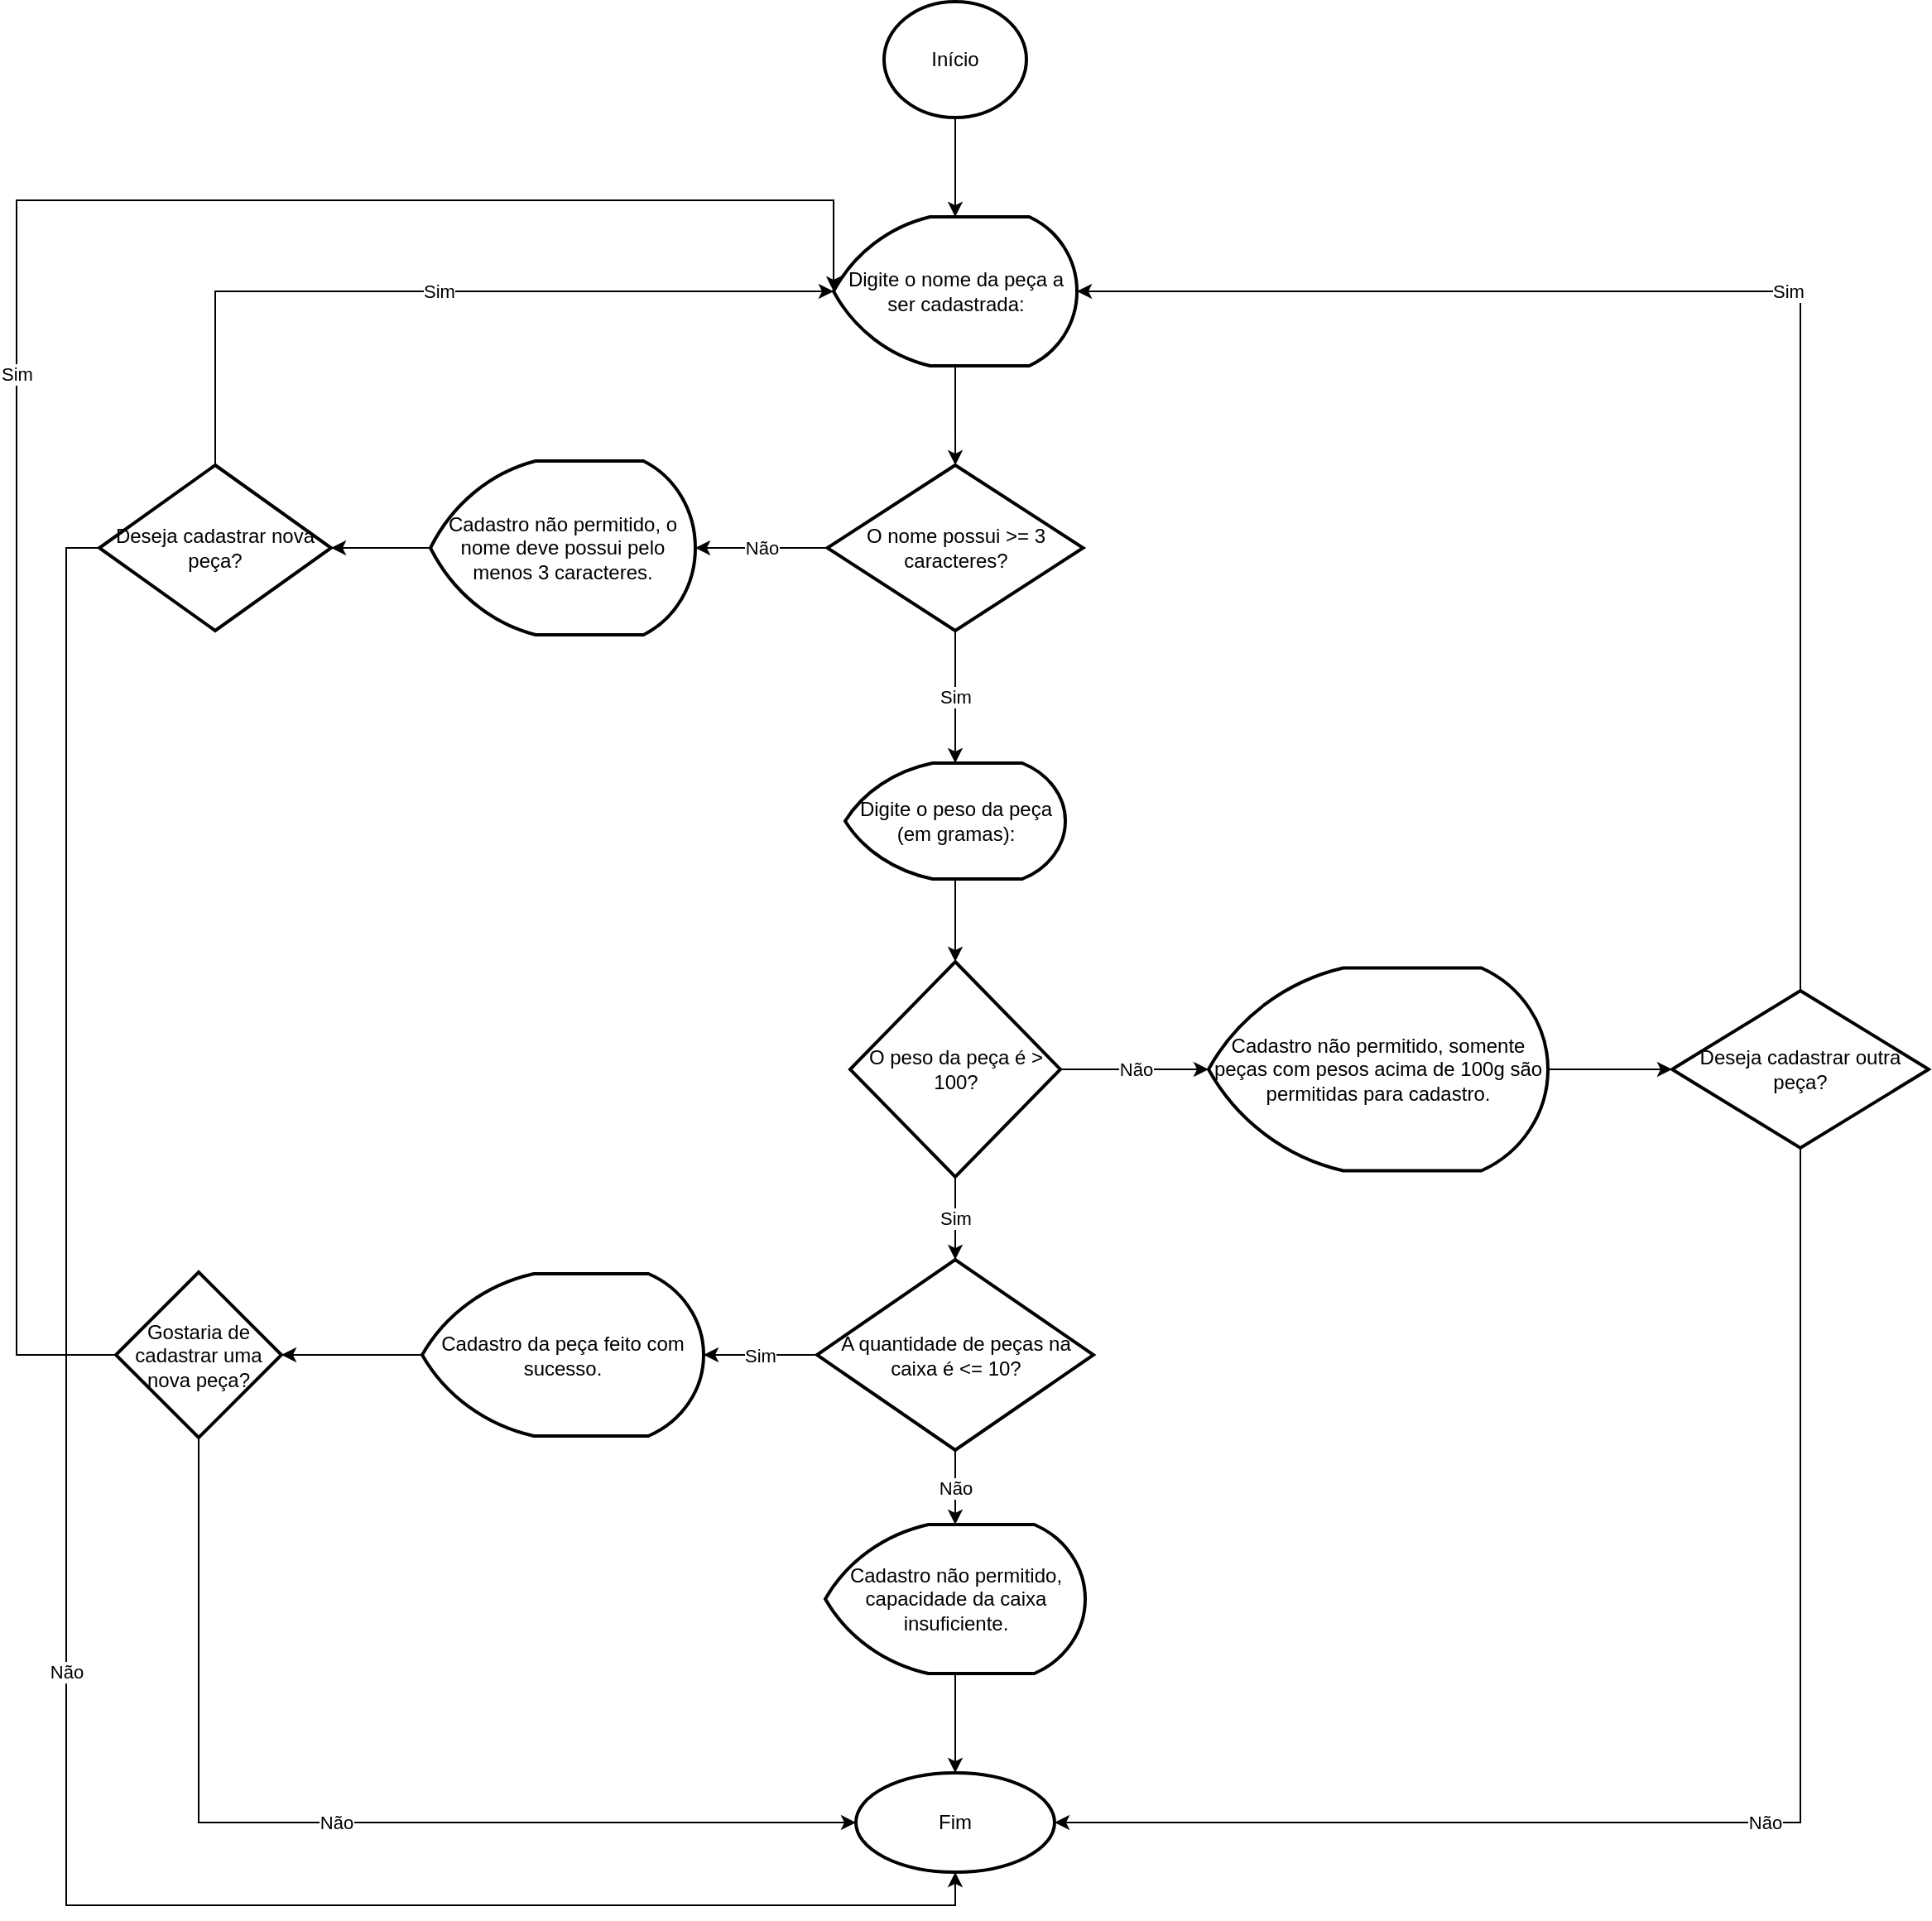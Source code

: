 <mxfile version="20.1.4" type="device"><diagram id="Ky8Z9CV2ok49FBOvsKEb" name="Página-1"><mxGraphModel dx="1582" dy="391" grid="1" gridSize="10" guides="1" tooltips="1" connect="1" arrows="1" fold="1" page="1" pageScale="1" pageWidth="827" pageHeight="1169" math="0" shadow="0"><root><mxCell id="0"/><mxCell id="1" parent="0"/><mxCell id="shLhm-EKQ7k2_f16H460-3" style="edgeStyle=orthogonalEdgeStyle;rounded=0;orthogonalLoop=1;jettySize=auto;html=1;exitX=0.5;exitY=1;exitDx=0;exitDy=0;exitPerimeter=0;entryX=0.5;entryY=0;entryDx=0;entryDy=0;entryPerimeter=0;" edge="1" parent="1" source="shLhm-EKQ7k2_f16H460-1" target="shLhm-EKQ7k2_f16H460-2"><mxGeometry relative="1" as="geometry"/></mxCell><mxCell id="shLhm-EKQ7k2_f16H460-1" value="Início" style="strokeWidth=2;html=1;shape=mxgraph.flowchart.start_2;whiteSpace=wrap;" vertex="1" parent="1"><mxGeometry x="364" y="10" width="86" height="70" as="geometry"/></mxCell><mxCell id="shLhm-EKQ7k2_f16H460-5" value="" style="edgeStyle=orthogonalEdgeStyle;rounded=0;orthogonalLoop=1;jettySize=auto;html=1;" edge="1" parent="1" source="shLhm-EKQ7k2_f16H460-2" target="shLhm-EKQ7k2_f16H460-4"><mxGeometry relative="1" as="geometry"/></mxCell><mxCell id="shLhm-EKQ7k2_f16H460-2" value="Digite o nome da peça a ser cadastrada:" style="strokeWidth=2;html=1;shape=mxgraph.flowchart.display;whiteSpace=wrap;" vertex="1" parent="1"><mxGeometry x="333.5" y="140" width="147" height="90" as="geometry"/></mxCell><mxCell id="shLhm-EKQ7k2_f16H460-7" value="Não" style="edgeStyle=orthogonalEdgeStyle;rounded=0;orthogonalLoop=1;jettySize=auto;html=1;exitX=0;exitY=0.5;exitDx=0;exitDy=0;" edge="1" parent="1" source="shLhm-EKQ7k2_f16H460-4" target="shLhm-EKQ7k2_f16H460-6"><mxGeometry relative="1" as="geometry"/></mxCell><mxCell id="shLhm-EKQ7k2_f16H460-14" value="Sim" style="edgeStyle=orthogonalEdgeStyle;rounded=0;orthogonalLoop=1;jettySize=auto;html=1;exitX=0.5;exitY=1;exitDx=0;exitDy=0;entryX=0.5;entryY=0;entryDx=0;entryDy=0;entryPerimeter=0;" edge="1" parent="1" source="shLhm-EKQ7k2_f16H460-4" target="shLhm-EKQ7k2_f16H460-13"><mxGeometry relative="1" as="geometry"/></mxCell><mxCell id="shLhm-EKQ7k2_f16H460-4" value="O nome possui &amp;gt;= 3 caracteres?" style="rhombus;whiteSpace=wrap;html=1;strokeWidth=2;" vertex="1" parent="1"><mxGeometry x="329.75" y="290" width="154.5" height="100" as="geometry"/></mxCell><mxCell id="shLhm-EKQ7k2_f16H460-9" value="" style="edgeStyle=orthogonalEdgeStyle;rounded=0;orthogonalLoop=1;jettySize=auto;html=1;" edge="1" parent="1" source="shLhm-EKQ7k2_f16H460-6" target="shLhm-EKQ7k2_f16H460-8"><mxGeometry relative="1" as="geometry"/></mxCell><mxCell id="shLhm-EKQ7k2_f16H460-6" value="Cadastro não permitido, o nome deve possui pelo menos 3 caracteres." style="strokeWidth=2;html=1;shape=mxgraph.flowchart.display;whiteSpace=wrap;" vertex="1" parent="1"><mxGeometry x="90" y="287.5" width="160" height="105" as="geometry"/></mxCell><mxCell id="shLhm-EKQ7k2_f16H460-10" value="Sim" style="edgeStyle=orthogonalEdgeStyle;rounded=0;orthogonalLoop=1;jettySize=auto;html=1;exitX=0.5;exitY=0;exitDx=0;exitDy=0;entryX=0;entryY=0.5;entryDx=0;entryDy=0;entryPerimeter=0;" edge="1" parent="1" source="shLhm-EKQ7k2_f16H460-8" target="shLhm-EKQ7k2_f16H460-2"><mxGeometry relative="1" as="geometry"/></mxCell><mxCell id="shLhm-EKQ7k2_f16H460-41" value="Não" style="edgeStyle=orthogonalEdgeStyle;rounded=0;orthogonalLoop=1;jettySize=auto;html=1;exitX=0;exitY=0.5;exitDx=0;exitDy=0;entryX=0.5;entryY=1;entryDx=0;entryDy=0;" edge="1" parent="1" source="shLhm-EKQ7k2_f16H460-8" target="shLhm-EKQ7k2_f16H460-37"><mxGeometry relative="1" as="geometry"/></mxCell><mxCell id="shLhm-EKQ7k2_f16H460-8" value="Deseja cadastrar nova peça?" style="rhombus;whiteSpace=wrap;html=1;strokeWidth=2;" vertex="1" parent="1"><mxGeometry x="-110" y="290" width="140" height="100" as="geometry"/></mxCell><mxCell id="shLhm-EKQ7k2_f16H460-16" value="" style="edgeStyle=orthogonalEdgeStyle;rounded=0;orthogonalLoop=1;jettySize=auto;html=1;" edge="1" parent="1" source="shLhm-EKQ7k2_f16H460-13" target="shLhm-EKQ7k2_f16H460-15"><mxGeometry relative="1" as="geometry"/></mxCell><mxCell id="shLhm-EKQ7k2_f16H460-13" value="Digite o peso da peça (em gramas):" style="strokeWidth=2;html=1;shape=mxgraph.flowchart.display;whiteSpace=wrap;" vertex="1" parent="1"><mxGeometry x="340.5" y="470" width="133" height="70" as="geometry"/></mxCell><mxCell id="shLhm-EKQ7k2_f16H460-25" value="Sim" style="edgeStyle=orthogonalEdgeStyle;rounded=0;orthogonalLoop=1;jettySize=auto;html=1;" edge="1" parent="1" source="shLhm-EKQ7k2_f16H460-15" target="shLhm-EKQ7k2_f16H460-24"><mxGeometry relative="1" as="geometry"/></mxCell><mxCell id="shLhm-EKQ7k2_f16H460-26" value="Não" style="edgeStyle=orthogonalEdgeStyle;rounded=0;orthogonalLoop=1;jettySize=auto;html=1;exitX=1;exitY=0.5;exitDx=0;exitDy=0;entryX=0;entryY=0.5;entryDx=0;entryDy=0;entryPerimeter=0;" edge="1" parent="1" source="shLhm-EKQ7k2_f16H460-15" target="shLhm-EKQ7k2_f16H460-17"><mxGeometry relative="1" as="geometry"/></mxCell><mxCell id="shLhm-EKQ7k2_f16H460-15" value="O peso da peça é &amp;gt; 100?" style="rhombus;whiteSpace=wrap;html=1;strokeWidth=2;" vertex="1" parent="1"><mxGeometry x="343.5" y="590" width="127" height="130" as="geometry"/></mxCell><mxCell id="shLhm-EKQ7k2_f16H460-27" style="edgeStyle=orthogonalEdgeStyle;rounded=0;orthogonalLoop=1;jettySize=auto;html=1;exitX=1;exitY=0.5;exitDx=0;exitDy=0;exitPerimeter=0;entryX=0;entryY=0.5;entryDx=0;entryDy=0;" edge="1" parent="1" source="shLhm-EKQ7k2_f16H460-17" target="shLhm-EKQ7k2_f16H460-18"><mxGeometry relative="1" as="geometry"/></mxCell><mxCell id="shLhm-EKQ7k2_f16H460-17" value="Cadastro não permitido, somente peças com pesos acima de 100g são permitidas para cadastro." style="strokeWidth=2;html=1;shape=mxgraph.flowchart.display;whiteSpace=wrap;" vertex="1" parent="1"><mxGeometry x="560" y="593.75" width="205" height="122.5" as="geometry"/></mxCell><mxCell id="shLhm-EKQ7k2_f16H460-28" value="Sim" style="edgeStyle=orthogonalEdgeStyle;rounded=0;orthogonalLoop=1;jettySize=auto;html=1;exitX=0.5;exitY=0;exitDx=0;exitDy=0;entryX=1;entryY=0.5;entryDx=0;entryDy=0;entryPerimeter=0;" edge="1" parent="1" source="shLhm-EKQ7k2_f16H460-18" target="shLhm-EKQ7k2_f16H460-2"><mxGeometry relative="1" as="geometry"/></mxCell><mxCell id="shLhm-EKQ7k2_f16H460-40" value="Não" style="edgeStyle=orthogonalEdgeStyle;rounded=0;orthogonalLoop=1;jettySize=auto;html=1;exitX=0.5;exitY=1;exitDx=0;exitDy=0;entryX=1;entryY=0.5;entryDx=0;entryDy=0;" edge="1" parent="1" source="shLhm-EKQ7k2_f16H460-18" target="shLhm-EKQ7k2_f16H460-37"><mxGeometry relative="1" as="geometry"/></mxCell><mxCell id="shLhm-EKQ7k2_f16H460-18" value="Deseja cadastrar outra peça?" style="rhombus;whiteSpace=wrap;html=1;strokeWidth=2;" vertex="1" parent="1"><mxGeometry x="840" y="607.5" width="155" height="95" as="geometry"/></mxCell><mxCell id="shLhm-EKQ7k2_f16H460-30" value="Sim" style="edgeStyle=orthogonalEdgeStyle;rounded=0;orthogonalLoop=1;jettySize=auto;html=1;exitX=0;exitY=0.5;exitDx=0;exitDy=0;entryX=1;entryY=0.5;entryDx=0;entryDy=0;entryPerimeter=0;" edge="1" parent="1" source="shLhm-EKQ7k2_f16H460-24" target="shLhm-EKQ7k2_f16H460-29"><mxGeometry relative="1" as="geometry"/></mxCell><mxCell id="shLhm-EKQ7k2_f16H460-36" value="Não" style="edgeStyle=orthogonalEdgeStyle;rounded=0;orthogonalLoop=1;jettySize=auto;html=1;exitX=0.5;exitY=1;exitDx=0;exitDy=0;entryX=0.5;entryY=0;entryDx=0;entryDy=0;entryPerimeter=0;" edge="1" parent="1" source="shLhm-EKQ7k2_f16H460-24" target="shLhm-EKQ7k2_f16H460-35"><mxGeometry relative="1" as="geometry"/></mxCell><mxCell id="shLhm-EKQ7k2_f16H460-24" value="A quantidade de peças na caixa é &amp;lt;= 10?" style="rhombus;whiteSpace=wrap;html=1;strokeWidth=2;" vertex="1" parent="1"><mxGeometry x="323.5" y="770" width="167" height="115" as="geometry"/></mxCell><mxCell id="shLhm-EKQ7k2_f16H460-32" style="edgeStyle=orthogonalEdgeStyle;rounded=0;orthogonalLoop=1;jettySize=auto;html=1;exitX=0;exitY=0.5;exitDx=0;exitDy=0;exitPerimeter=0;entryX=1;entryY=0.5;entryDx=0;entryDy=0;entryPerimeter=0;" edge="1" parent="1" source="shLhm-EKQ7k2_f16H460-29" target="shLhm-EKQ7k2_f16H460-31"><mxGeometry relative="1" as="geometry"/></mxCell><mxCell id="shLhm-EKQ7k2_f16H460-29" value="Cadastro da peça feito com sucesso." style="strokeWidth=2;html=1;shape=mxgraph.flowchart.display;whiteSpace=wrap;" vertex="1" parent="1"><mxGeometry x="85" y="778.5" width="170" height="98" as="geometry"/></mxCell><mxCell id="shLhm-EKQ7k2_f16H460-34" value="Sim" style="edgeStyle=orthogonalEdgeStyle;rounded=0;orthogonalLoop=1;jettySize=auto;html=1;exitX=0;exitY=0.5;exitDx=0;exitDy=0;exitPerimeter=0;entryX=0;entryY=0.5;entryDx=0;entryDy=0;entryPerimeter=0;" edge="1" parent="1" source="shLhm-EKQ7k2_f16H460-31" target="shLhm-EKQ7k2_f16H460-2"><mxGeometry relative="1" as="geometry"><Array as="points"><mxPoint x="-160" y="828"/><mxPoint x="-160" y="130"/><mxPoint x="334" y="130"/></Array></mxGeometry></mxCell><mxCell id="shLhm-EKQ7k2_f16H460-39" value="Não" style="edgeStyle=orthogonalEdgeStyle;rounded=0;orthogonalLoop=1;jettySize=auto;html=1;exitX=0.5;exitY=1;exitDx=0;exitDy=0;exitPerimeter=0;entryX=0;entryY=0.5;entryDx=0;entryDy=0;" edge="1" parent="1" source="shLhm-EKQ7k2_f16H460-31" target="shLhm-EKQ7k2_f16H460-37"><mxGeometry relative="1" as="geometry"/></mxCell><mxCell id="shLhm-EKQ7k2_f16H460-31" value="Gostaria de cadastrar uma nova peça?" style="strokeWidth=2;html=1;shape=mxgraph.flowchart.decision;whiteSpace=wrap;" vertex="1" parent="1"><mxGeometry x="-100" y="777.5" width="100" height="100" as="geometry"/></mxCell><mxCell id="shLhm-EKQ7k2_f16H460-38" value="" style="edgeStyle=orthogonalEdgeStyle;rounded=0;orthogonalLoop=1;jettySize=auto;html=1;" edge="1" parent="1" source="shLhm-EKQ7k2_f16H460-35" target="shLhm-EKQ7k2_f16H460-37"><mxGeometry relative="1" as="geometry"/></mxCell><mxCell id="shLhm-EKQ7k2_f16H460-35" value="Cadastro não permitido, capacidade da caixa insuficiente." style="strokeWidth=2;html=1;shape=mxgraph.flowchart.display;whiteSpace=wrap;" vertex="1" parent="1"><mxGeometry x="328.5" y="930" width="157" height="90" as="geometry"/></mxCell><mxCell id="shLhm-EKQ7k2_f16H460-37" value="Fim" style="ellipse;whiteSpace=wrap;html=1;strokeWidth=2;" vertex="1" parent="1"><mxGeometry x="347" y="1080" width="120" height="60" as="geometry"/></mxCell></root></mxGraphModel></diagram></mxfile>